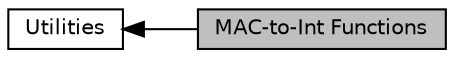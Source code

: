 digraph "MAC-to-Int Functions"
{
  edge [fontname="Helvetica",fontsize="10",labelfontname="Helvetica",labelfontsize="10"];
  node [fontname="Helvetica",fontsize="10",shape=record];
  rankdir=LR;
  Node1 [label="Utilities",height=0.2,width=0.4,color="black", fillcolor="white", style="filled",URL="$group__util.html"];
  Node0 [label="MAC-to-Int Functions",height=0.2,width=0.4,color="black", fillcolor="grey75", style="filled", fontcolor="black"];
  Node1->Node0 [shape=plaintext, dir="back", style="solid"];
}
